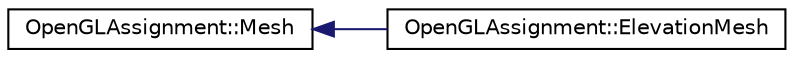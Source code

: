 digraph "Graphical Class Hierarchy"
{
 // LATEX_PDF_SIZE
  edge [fontname="Helvetica",fontsize="10",labelfontname="Helvetica",labelfontsize="10"];
  node [fontname="Helvetica",fontsize="10",shape=record];
  rankdir="LR";
  Node0 [label="OpenGLAssignment::Mesh",height=0.2,width=0.4,color="black", fillcolor="white", style="filled",URL="$class_open_g_l_assignment_1_1_mesh.html",tooltip=" "];
  Node0 -> Node1 [dir="back",color="midnightblue",fontsize="10",style="solid",fontname="Helvetica"];
  Node1 [label="OpenGLAssignment::ElevationMesh",height=0.2,width=0.4,color="black", fillcolor="white", style="filled",URL="$class_open_g_l_assignment_1_1_elevation_mesh.html",tooltip=" "];
}

